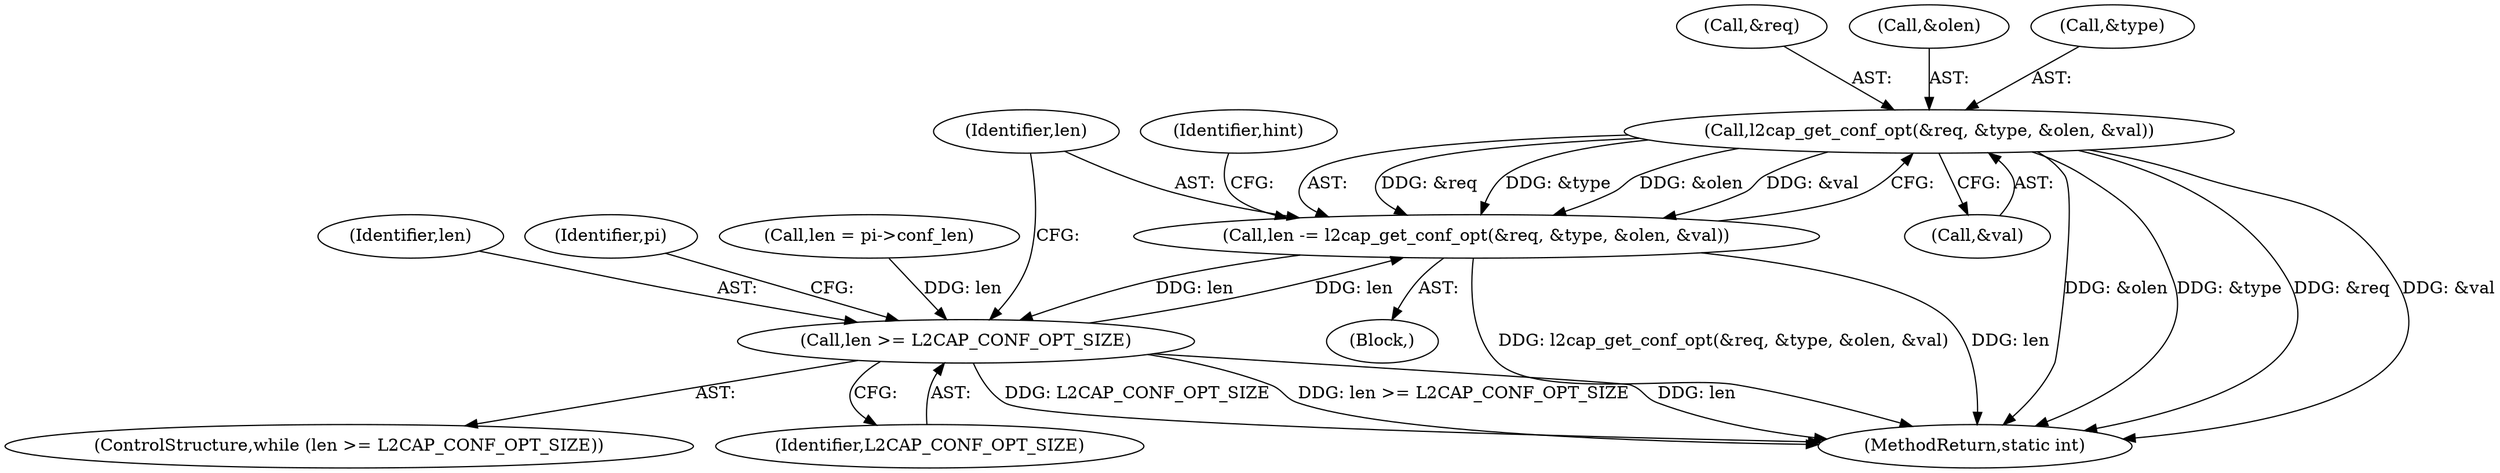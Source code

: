 digraph "0_linux_f2fcfcd670257236ebf2088bbdf26f6a8ef459fe_3@pointer" {
"1000155" [label="(Call,l2cap_get_conf_opt(&req, &type, &olen, &val))"];
"1000153" [label="(Call,len -= l2cap_get_conf_opt(&req, &type, &olen, &val))"];
"1000149" [label="(Call,len >= L2CAP_CONF_OPT_SIZE)"];
"1000156" [label="(Call,&req)"];
"1000152" [label="(Block,)"];
"1000150" [label="(Identifier,len)"];
"1000221" [label="(Identifier,pi)"];
"1000127" [label="(Call,len = pi->conf_len)"];
"1000155" [label="(Call,l2cap_get_conf_opt(&req, &type, &olen, &val))"];
"1000148" [label="(ControlStructure,while (len >= L2CAP_CONF_OPT_SIZE))"];
"1000154" [label="(Identifier,len)"];
"1000162" [label="(Call,&val)"];
"1000160" [label="(Call,&olen)"];
"1000476" [label="(MethodReturn,static int)"];
"1000165" [label="(Identifier,hint)"];
"1000149" [label="(Call,len >= L2CAP_CONF_OPT_SIZE)"];
"1000158" [label="(Call,&type)"];
"1000153" [label="(Call,len -= l2cap_get_conf_opt(&req, &type, &olen, &val))"];
"1000151" [label="(Identifier,L2CAP_CONF_OPT_SIZE)"];
"1000155" -> "1000153"  [label="AST: "];
"1000155" -> "1000162"  [label="CFG: "];
"1000156" -> "1000155"  [label="AST: "];
"1000158" -> "1000155"  [label="AST: "];
"1000160" -> "1000155"  [label="AST: "];
"1000162" -> "1000155"  [label="AST: "];
"1000153" -> "1000155"  [label="CFG: "];
"1000155" -> "1000476"  [label="DDG: &olen"];
"1000155" -> "1000476"  [label="DDG: &type"];
"1000155" -> "1000476"  [label="DDG: &req"];
"1000155" -> "1000476"  [label="DDG: &val"];
"1000155" -> "1000153"  [label="DDG: &req"];
"1000155" -> "1000153"  [label="DDG: &type"];
"1000155" -> "1000153"  [label="DDG: &olen"];
"1000155" -> "1000153"  [label="DDG: &val"];
"1000153" -> "1000152"  [label="AST: "];
"1000154" -> "1000153"  [label="AST: "];
"1000165" -> "1000153"  [label="CFG: "];
"1000153" -> "1000476"  [label="DDG: l2cap_get_conf_opt(&req, &type, &olen, &val)"];
"1000153" -> "1000476"  [label="DDG: len"];
"1000153" -> "1000149"  [label="DDG: len"];
"1000149" -> "1000153"  [label="DDG: len"];
"1000149" -> "1000148"  [label="AST: "];
"1000149" -> "1000151"  [label="CFG: "];
"1000150" -> "1000149"  [label="AST: "];
"1000151" -> "1000149"  [label="AST: "];
"1000154" -> "1000149"  [label="CFG: "];
"1000221" -> "1000149"  [label="CFG: "];
"1000149" -> "1000476"  [label="DDG: L2CAP_CONF_OPT_SIZE"];
"1000149" -> "1000476"  [label="DDG: len >= L2CAP_CONF_OPT_SIZE"];
"1000149" -> "1000476"  [label="DDG: len"];
"1000127" -> "1000149"  [label="DDG: len"];
}
